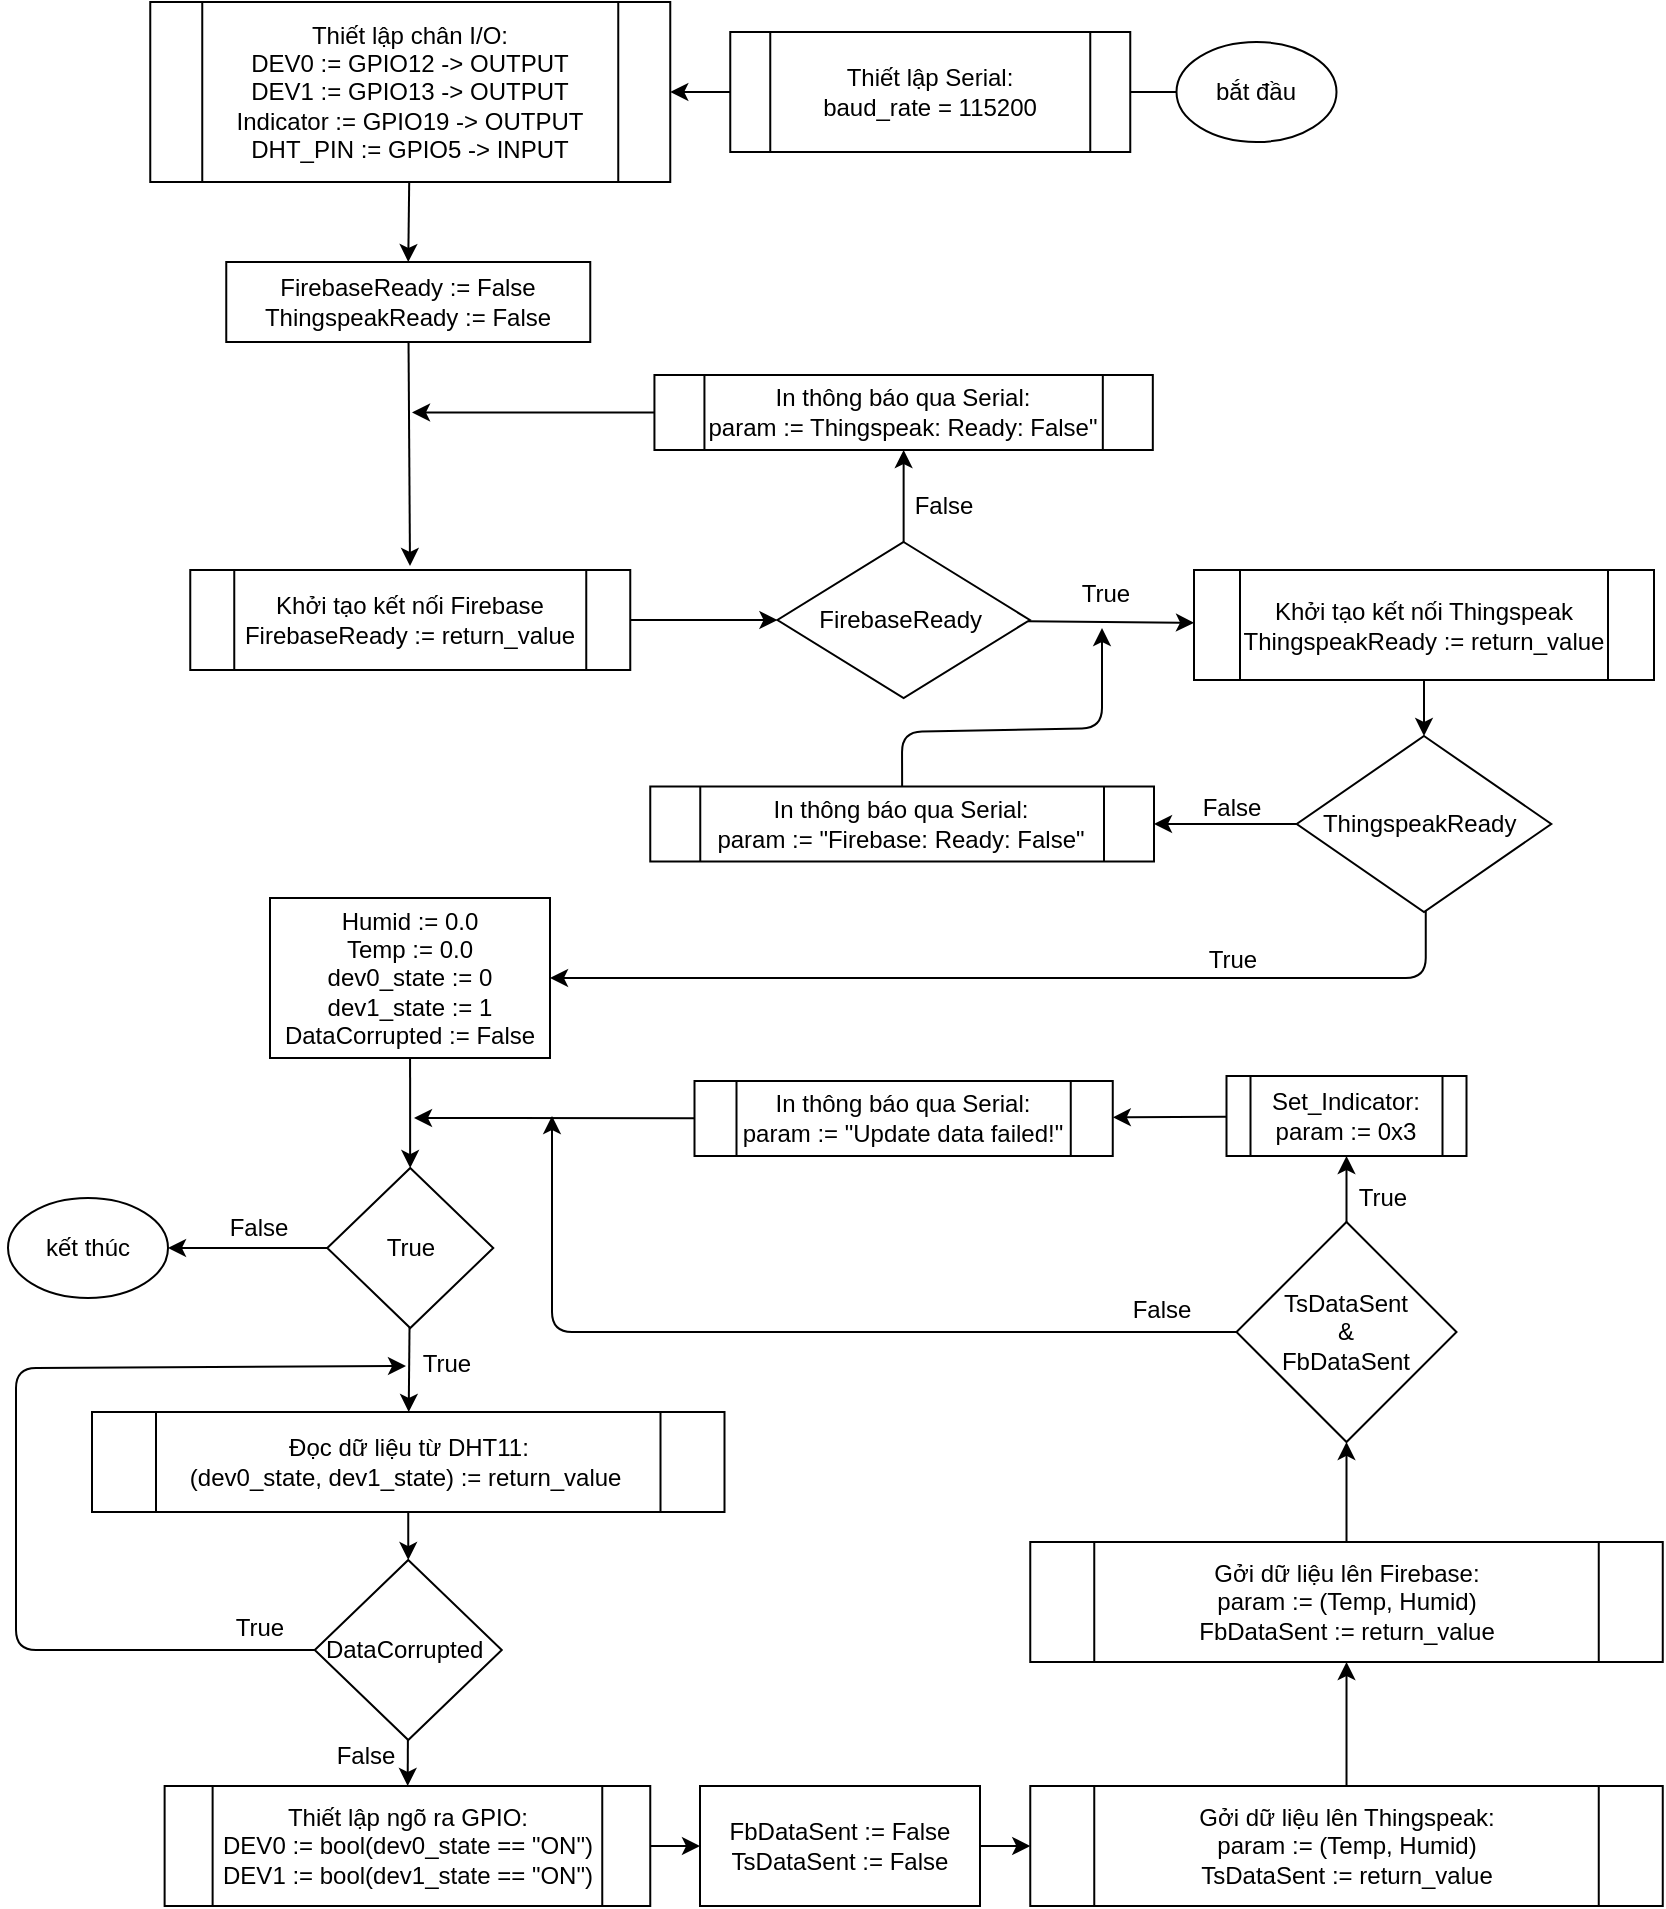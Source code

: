 <mxfile>
    <diagram id="YcI1qLk74HQtE8B9h9Ni" name="Page-1">
        <mxGraphModel dx="922" dy="802" grid="0" gridSize="10" guides="1" tooltips="1" connect="1" arrows="1" fold="1" page="1" pageScale="1" pageWidth="850" pageHeight="1100" math="0" shadow="0">
            <root>
                <mxCell id="0"/>
                <mxCell id="1" parent="0"/>
                <mxCell id="14" value="" style="edgeStyle=none;html=1;" parent="1" source="12" edge="1">
                    <mxGeometry relative="1" as="geometry">
                        <mxPoint x="210" y="345" as="targetPoint"/>
                    </mxGeometry>
                </mxCell>
                <mxCell id="12" value="FirebaseReady := False&lt;br&gt;ThingspeakReady := False" style="rounded=0;whiteSpace=wrap;html=1;" parent="1" vertex="1">
                    <mxGeometry x="118.13" y="193" width="182" height="40" as="geometry"/>
                </mxCell>
                <mxCell id="24" value="False" style="text;html=1;strokeColor=none;fillColor=none;align=center;verticalAlign=middle;whiteSpace=wrap;rounded=0;" parent="1" vertex="1">
                    <mxGeometry x="591" y="451" width="60" height="30" as="geometry"/>
                </mxCell>
                <mxCell id="31" value="" style="edgeStyle=none;html=1;" parent="1" source="27" target="28" edge="1">
                    <mxGeometry relative="1" as="geometry"/>
                </mxCell>
                <mxCell id="27" value="bắt đầu" style="ellipse;whiteSpace=wrap;html=1;" parent="1" vertex="1">
                    <mxGeometry x="593.25" y="83" width="80" height="50" as="geometry"/>
                </mxCell>
                <mxCell id="30" style="edgeStyle=none;html=1;entryX=0.5;entryY=0;entryDx=0;entryDy=0;" parent="1" source="28" target="12" edge="1">
                    <mxGeometry relative="1" as="geometry"/>
                </mxCell>
                <mxCell id="28" value="Thiết lập chân I/O:&lt;br&gt;DEV0 := GPIO12 -&amp;gt; OUTPUT&lt;br&gt;DEV1 := GPIO13 -&amp;gt; OUTPUT&lt;br&gt;Indicator := GPIO19 -&amp;gt; OUTPUT&lt;br&gt;DHT_PIN := GPIO5 -&amp;gt; INPUT" style="shape=process;whiteSpace=wrap;html=1;backgroundOutline=1;" parent="1" vertex="1">
                    <mxGeometry x="80.13" y="63" width="260" height="90" as="geometry"/>
                </mxCell>
                <mxCell id="43" value="" style="edgeStyle=none;html=1;" parent="1" source="34" target="42" edge="1">
                    <mxGeometry relative="1" as="geometry"/>
                </mxCell>
                <mxCell id="34" value="Đọc dữ liệu từ DHT11:&lt;br&gt;(dev0_state,&amp;nbsp;dev1_state) := return_value&amp;nbsp;" style="shape=process;whiteSpace=wrap;html=1;backgroundOutline=1;" parent="1" vertex="1">
                    <mxGeometry x="51.0" y="768" width="316.25" height="50" as="geometry"/>
                </mxCell>
                <mxCell id="37" value="" style="edgeStyle=none;html=1;" parent="1" source="35" target="36" edge="1">
                    <mxGeometry relative="1" as="geometry"/>
                </mxCell>
                <mxCell id="35" value="Humid := 0.0&lt;br&gt;Temp := 0.0&lt;br&gt;dev0_state := 0&lt;br&gt;dev1_state := 1&lt;br&gt;DataCorrupted := False" style="rounded=0;whiteSpace=wrap;html=1;" parent="1" vertex="1">
                    <mxGeometry x="140" y="511" width="140" height="80" as="geometry"/>
                </mxCell>
                <mxCell id="38" value="" style="edgeStyle=none;html=1;" parent="1" source="36" target="34" edge="1">
                    <mxGeometry relative="1" as="geometry"/>
                </mxCell>
                <mxCell id="115" value="" style="edgeStyle=none;html=1;" parent="1" source="36" target="114" edge="1">
                    <mxGeometry relative="1" as="geometry"/>
                </mxCell>
                <mxCell id="36" value="True" style="rhombus;whiteSpace=wrap;html=1;" parent="1" vertex="1">
                    <mxGeometry x="168.63" y="646" width="83" height="80" as="geometry"/>
                </mxCell>
                <mxCell id="47" value="" style="edgeStyle=none;html=1;" parent="1" source="42" target="46" edge="1">
                    <mxGeometry relative="1" as="geometry"/>
                </mxCell>
                <mxCell id="113" style="edgeStyle=none;html=1;" parent="1" source="42" edge="1">
                    <mxGeometry relative="1" as="geometry">
                        <mxPoint x="208" y="745" as="targetPoint"/>
                        <Array as="points">
                            <mxPoint x="13" y="887"/>
                            <mxPoint x="13" y="746"/>
                        </Array>
                    </mxGeometry>
                </mxCell>
                <mxCell id="42" value="DataCorrupted&amp;nbsp;" style="rhombus;whiteSpace=wrap;html=1;" parent="1" vertex="1">
                    <mxGeometry x="162.38" y="842" width="93.5" height="90" as="geometry"/>
                </mxCell>
                <mxCell id="45" value="True" style="text;html=1;strokeColor=none;fillColor=none;align=center;verticalAlign=middle;whiteSpace=wrap;rounded=0;" parent="1" vertex="1">
                    <mxGeometry x="212" y="729" width="33" height="30" as="geometry"/>
                </mxCell>
                <mxCell id="54" value="" style="edgeStyle=none;html=1;" parent="1" source="46" target="53" edge="1">
                    <mxGeometry relative="1" as="geometry"/>
                </mxCell>
                <mxCell id="46" value="Thiết lập ngõ ra GPIO:&lt;br&gt;DEV0 := bool(dev0_state == &quot;ON&quot;)&lt;br&gt;DEV1 := bool(dev1_state == &quot;ON&quot;)" style="shape=process;whiteSpace=wrap;html=1;backgroundOutline=1;" parent="1" vertex="1">
                    <mxGeometry x="87.31" y="955" width="242.82" height="60" as="geometry"/>
                </mxCell>
                <mxCell id="52" value="" style="edgeStyle=none;html=1;exitX=0.5;exitY=0;exitDx=0;exitDy=0;" parent="1" source="55" edge="1">
                    <mxGeometry relative="1" as="geometry">
                        <mxPoint x="678" y="947" as="sourcePoint"/>
                        <mxPoint x="678.255" y="893" as="targetPoint"/>
                    </mxGeometry>
                </mxCell>
                <mxCell id="60" value="" style="edgeStyle=none;html=1;" parent="1" source="53" target="55" edge="1">
                    <mxGeometry relative="1" as="geometry"/>
                </mxCell>
                <mxCell id="53" value="FbDataSent := False&lt;br&gt;TsDataSent := False" style="rounded=0;whiteSpace=wrap;html=1;" parent="1" vertex="1">
                    <mxGeometry x="355" y="955" width="140" height="60" as="geometry"/>
                </mxCell>
                <mxCell id="55" value="Gởi dữ liệu lên Thingspeak:&lt;br&gt;param := (Temp, Humid)&lt;br&gt;TsDataSent := return_value" style="shape=process;whiteSpace=wrap;html=1;backgroundOutline=1;" parent="1" vertex="1">
                    <mxGeometry x="520.13" y="955" width="316.25" height="60" as="geometry"/>
                </mxCell>
                <mxCell id="64" value="" style="edgeStyle=none;html=1;" parent="1" source="56" target="63" edge="1">
                    <mxGeometry relative="1" as="geometry"/>
                </mxCell>
                <mxCell id="56" value="Gởi dữ liệu lên Firebase:&lt;br&gt;param := (Temp, Humid)&lt;br&gt;FbDataSent := return_value" style="shape=process;whiteSpace=wrap;html=1;backgroundOutline=1;" parent="1" vertex="1">
                    <mxGeometry x="520.13" y="833" width="316.25" height="60" as="geometry"/>
                </mxCell>
                <mxCell id="68" value="" style="edgeStyle=none;html=1;" parent="1" source="63" target="67" edge="1">
                    <mxGeometry relative="1" as="geometry"/>
                </mxCell>
                <mxCell id="80" style="edgeStyle=none;html=1;" parent="1" source="63" edge="1">
                    <mxGeometry relative="1" as="geometry">
                        <mxPoint x="281" y="620" as="targetPoint"/>
                        <Array as="points">
                            <mxPoint x="281" y="728"/>
                        </Array>
                    </mxGeometry>
                </mxCell>
                <mxCell id="63" value="TsDataSent&lt;br&gt;&amp;amp;&lt;br&gt;FbDataSent" style="rhombus;whiteSpace=wrap;html=1;" parent="1" vertex="1">
                    <mxGeometry x="623.25" y="673" width="110" height="110" as="geometry"/>
                </mxCell>
                <mxCell id="73" style="edgeStyle=none;html=1;startArrow=none;" parent="1" source="77" edge="1">
                    <mxGeometry relative="1" as="geometry">
                        <mxPoint x="212" y="621" as="targetPoint"/>
                    </mxGeometry>
                </mxCell>
                <mxCell id="79" value="" style="edgeStyle=none;html=1;" parent="1" source="67" target="77" edge="1">
                    <mxGeometry relative="1" as="geometry"/>
                </mxCell>
                <mxCell id="67" value="Set_Indicator:&lt;br&gt;param := 0x3" style="shape=process;whiteSpace=wrap;html=1;backgroundOutline=1;" parent="1" vertex="1">
                    <mxGeometry x="618.25" y="600" width="120" height="40" as="geometry"/>
                </mxCell>
                <mxCell id="74" value="False" style="text;html=1;strokeColor=none;fillColor=none;align=center;verticalAlign=middle;whiteSpace=wrap;rounded=0;" parent="1" vertex="1">
                    <mxGeometry x="556" y="702" width="60" height="30" as="geometry"/>
                </mxCell>
                <mxCell id="76" value="Thiết lập Serial:&lt;br&gt;baud_rate = 115200" style="shape=process;whiteSpace=wrap;html=1;backgroundOutline=1;" parent="1" vertex="1">
                    <mxGeometry x="370.13" y="78" width="200" height="60" as="geometry"/>
                </mxCell>
                <mxCell id="77" value="In thông báo qua Serial:&lt;br&gt;param := &quot;Update data failed!&quot;" style="shape=process;whiteSpace=wrap;html=1;backgroundOutline=1;" parent="1" vertex="1">
                    <mxGeometry x="352.25" y="602.5" width="209.13" height="37.5" as="geometry"/>
                </mxCell>
                <mxCell id="108" style="edgeStyle=none;html=1;exitX=0.5;exitY=0;exitDx=0;exitDy=0;" parent="1" source="92" edge="1">
                    <mxGeometry relative="1" as="geometry">
                        <mxPoint x="556" y="376" as="targetPoint"/>
                        <Array as="points">
                            <mxPoint x="456" y="428"/>
                            <mxPoint x="556" y="426"/>
                        </Array>
                    </mxGeometry>
                </mxCell>
                <mxCell id="109" style="edgeStyle=none;html=1;entryX=1;entryY=0.5;entryDx=0;entryDy=0;exitX=0.5;exitY=1;exitDx=0;exitDy=0;" parent="1" target="35" edge="1">
                    <mxGeometry relative="1" as="geometry">
                        <mxPoint x="227.213" y="500.25" as="targetPoint"/>
                        <mxPoint x="717.88" y="498" as="sourcePoint"/>
                        <Array as="points">
                            <mxPoint x="717.88" y="551"/>
                        </Array>
                    </mxGeometry>
                </mxCell>
                <mxCell id="92" value="In thông báo qua Serial:&lt;br&gt;param := &quot;Firebase: Ready: False&quot;" style="shape=process;whiteSpace=wrap;html=1;backgroundOutline=1;" parent="1" vertex="1">
                    <mxGeometry x="330.13" y="455.25" width="251.87" height="37.5" as="geometry"/>
                </mxCell>
                <mxCell id="100" style="edgeStyle=none;html=1;" parent="1" source="94" edge="1">
                    <mxGeometry relative="1" as="geometry">
                        <mxPoint x="211" y="268.25" as="targetPoint"/>
                    </mxGeometry>
                </mxCell>
                <mxCell id="94" value="In thông báo qua Serial:&lt;br&gt;param := Thingspeak: Ready: False&quot;" style="shape=process;whiteSpace=wrap;html=1;backgroundOutline=1;" parent="1" vertex="1">
                    <mxGeometry x="332.22" y="249.5" width="249.19" height="37.5" as="geometry"/>
                </mxCell>
                <mxCell id="99" value="" style="edgeStyle=none;html=1;" parent="1" source="90" target="94" edge="1">
                    <mxGeometry relative="1" as="geometry"/>
                </mxCell>
                <mxCell id="104" value="" style="edgeStyle=none;html=1;" parent="1" source="90" target="91" edge="1">
                    <mxGeometry relative="1" as="geometry"/>
                </mxCell>
                <mxCell id="90" value="FirebaseReady&amp;nbsp;" style="rhombus;whiteSpace=wrap;html=1;" parent="1" vertex="1">
                    <mxGeometry x="393.72" y="333" width="126.19" height="78" as="geometry"/>
                </mxCell>
                <mxCell id="95" value="" style="edgeStyle=none;html=1;" parent="1" source="93" target="90" edge="1">
                    <mxGeometry relative="1" as="geometry"/>
                </mxCell>
                <mxCell id="93" value="Khởi tạo kết nối Firebase&lt;br&gt;FirebaseReady := return_value" style="shape=process;whiteSpace=wrap;html=1;backgroundOutline=1;" parent="1" vertex="1">
                    <mxGeometry x="100.13" y="347" width="220" height="50" as="geometry"/>
                </mxCell>
                <mxCell id="107" value="" style="edgeStyle=none;html=1;" parent="1" source="89" target="92" edge="1">
                    <mxGeometry relative="1" as="geometry"/>
                </mxCell>
                <mxCell id="89" value="ThingspeakReady&amp;nbsp;" style="rhombus;whiteSpace=wrap;html=1;" parent="1" vertex="1">
                    <mxGeometry x="653.36" y="430" width="127.28" height="88" as="geometry"/>
                </mxCell>
                <mxCell id="105" value="" style="edgeStyle=none;html=1;" parent="1" source="91" target="89" edge="1">
                    <mxGeometry relative="1" as="geometry"/>
                </mxCell>
                <mxCell id="91" value="Khởi tạo kết nối Thingspeak&lt;br&gt;ThingspeakReady := return_value" style="shape=process;whiteSpace=wrap;html=1;backgroundOutline=1;" parent="1" vertex="1">
                    <mxGeometry x="602" y="347" width="230" height="55" as="geometry"/>
                </mxCell>
                <mxCell id="106" value="False" style="text;html=1;strokeColor=none;fillColor=none;align=center;verticalAlign=middle;whiteSpace=wrap;rounded=0;" parent="1" vertex="1">
                    <mxGeometry x="447" y="300" width="60" height="30" as="geometry"/>
                </mxCell>
                <mxCell id="112" value="True" style="text;html=1;strokeColor=none;fillColor=none;align=center;verticalAlign=middle;whiteSpace=wrap;rounded=0;" parent="1" vertex="1">
                    <mxGeometry x="104.63" y="861" width="60" height="30" as="geometry"/>
                </mxCell>
                <mxCell id="114" value="kết thúc" style="ellipse;whiteSpace=wrap;html=1;" parent="1" vertex="1">
                    <mxGeometry x="9" y="661" width="80" height="50" as="geometry"/>
                </mxCell>
                <mxCell id="116" value="False" style="text;html=1;strokeColor=none;fillColor=none;align=center;verticalAlign=middle;whiteSpace=wrap;rounded=0;" parent="1" vertex="1">
                    <mxGeometry x="118.13" y="661" width="33" height="30" as="geometry"/>
                </mxCell>
                <mxCell id="117" value="True" style="text;html=1;strokeColor=none;fillColor=none;align=center;verticalAlign=middle;whiteSpace=wrap;rounded=0;" parent="1" vertex="1">
                    <mxGeometry x="528" y="344" width="60" height="30" as="geometry"/>
                </mxCell>
                <mxCell id="118" value="True" style="text;html=1;strokeColor=none;fillColor=none;align=center;verticalAlign=middle;whiteSpace=wrap;rounded=0;" parent="1" vertex="1">
                    <mxGeometry x="605.5" y="533" width="31" height="17" as="geometry"/>
                </mxCell>
                <mxCell id="120" value="True" style="text;html=1;strokeColor=none;fillColor=none;align=center;verticalAlign=middle;whiteSpace=wrap;rounded=0;" parent="1" vertex="1">
                    <mxGeometry x="681" y="652" width="31" height="17" as="geometry"/>
                </mxCell>
                <mxCell id="121" value="False" style="text;html=1;strokeColor=none;fillColor=none;align=center;verticalAlign=middle;whiteSpace=wrap;rounded=0;" parent="1" vertex="1">
                    <mxGeometry x="164.63" y="931" width="46" height="17" as="geometry"/>
                </mxCell>
            </root>
        </mxGraphModel>
    </diagram>
</mxfile>